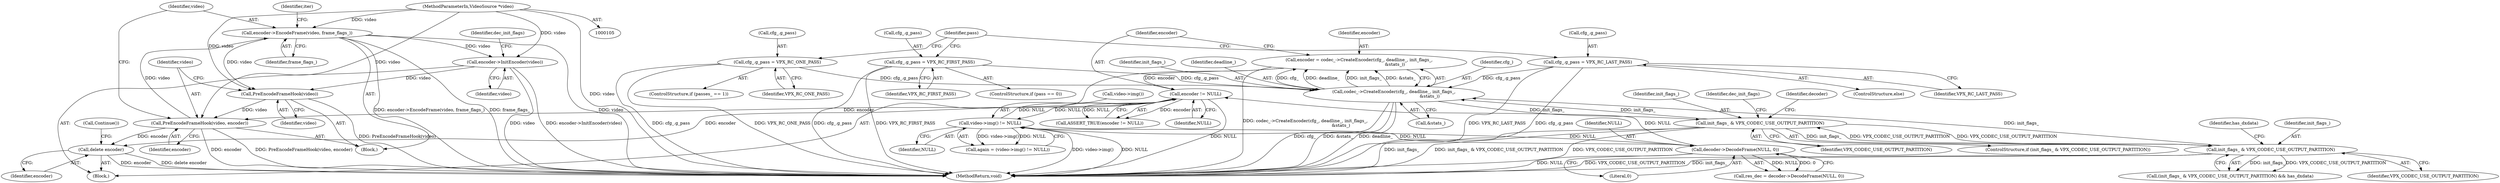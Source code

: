 digraph "0_Android_5a9753fca56f0eeb9f61e342b2fccffc364f9426_65@pointer" {
"1000212" [label="(Call,encoder->EncodeFrame(video, frame_flags_))"];
"1000209" [label="(Call,PreEncodeFrameHook(video, encoder))"];
"1000207" [label="(Call,PreEncodeFrameHook(video))"];
"1000175" [label="(Call,encoder->InitEncoder(video))"];
"1000212" [label="(Call,encoder->EncodeFrame(video, frame_flags_))"];
"1000106" [label="(MethodParameterIn,VideoSource *video)"];
"1000171" [label="(Call,encoder != NULL)"];
"1000162" [label="(Call,encoder = codec_->CreateEncoder(cfg_, deadline_, init_flags_,\n                                                    &stats_))"];
"1000164" [label="(Call,codec_->CreateEncoder(cfg_, deadline_, init_flags_,\n                                                    &stats_))"];
"1000139" [label="(Call,cfg_.g_pass = VPX_RC_ONE_PASS)"];
"1000149" [label="(Call,cfg_.g_pass = VPX_RC_FIRST_PASS)"];
"1000155" [label="(Call,cfg_.g_pass = VPX_RC_LAST_PASS)"];
"1000311" [label="(Call,init_flags_ & VPX_CODEC_USE_OUTPUT_PARTITION)"];
"1000182" [label="(Call,init_flags_ & VPX_CODEC_USE_OUTPUT_PARTITION)"];
"1000204" [label="(Call,video->img() != NULL)"];
"1000319" [label="(Call,decoder->DecodeFrame(NULL, 0))"];
"1000380" [label="(Call,delete encoder)"];
"1000384" [label="(Call,Continue())"];
"1000381" [label="(Identifier,encoder)"];
"1000175" [label="(Call,encoder->InitEncoder(video))"];
"1000154" [label="(ControlStructure,else)"];
"1000321" [label="(Literal,0)"];
"1000320" [label="(Identifier,NULL)"];
"1000162" [label="(Call,encoder = codec_->CreateEncoder(cfg_, deadline_, init_flags_,\n                                                    &stats_))"];
"1000140" [label="(Call,cfg_.g_pass)"];
"1000183" [label="(Identifier,init_flags_)"];
"1000314" [label="(Identifier,has_dxdata)"];
"1000153" [label="(Identifier,VPX_RC_FIRST_PASS)"];
"1000168" [label="(Call,&stats_)"];
"1000156" [label="(Call,cfg_.g_pass)"];
"1000163" [label="(Identifier,encoder)"];
"1000173" [label="(Identifier,NULL)"];
"1000155" [label="(Call,cfg_.g_pass = VPX_RC_LAST_PASS)"];
"1000386" [label="(MethodReturn,void)"];
"1000319" [label="(Call,decoder->DecodeFrame(NULL, 0))"];
"1000170" [label="(Call,ASSERT_TRUE(encoder != NULL))"];
"1000161" [label="(Identifier,pass)"];
"1000312" [label="(Identifier,init_flags_)"];
"1000135" [label="(ControlStructure,if (passes_ == 1))"];
"1000176" [label="(Identifier,video)"];
"1000186" [label="(Identifier,dec_init_flags)"];
"1000172" [label="(Identifier,encoder)"];
"1000150" [label="(Call,cfg_.g_pass)"];
"1000317" [label="(Call,res_dec = decoder->DecodeFrame(NULL, 0))"];
"1000206" [label="(Identifier,NULL)"];
"1000164" [label="(Call,codec_->CreateEncoder(cfg_, deadline_, init_flags_,\n                                                    &stats_))"];
"1000311" [label="(Call,init_flags_ & VPX_CODEC_USE_OUTPUT_PARTITION)"];
"1000209" [label="(Call,PreEncodeFrameHook(video, encoder))"];
"1000106" [label="(MethodParameterIn,VideoSource *video)"];
"1000310" [label="(Call,(init_flags_ & VPX_CODEC_USE_OUTPUT_PARTITION) && has_dxdata)"];
"1000165" [label="(Identifier,cfg_)"];
"1000131" [label="(Block,)"];
"1000202" [label="(Call,again = (video->img() != NULL))"];
"1000211" [label="(Identifier,encoder)"];
"1000313" [label="(Identifier,VPX_CODEC_USE_OUTPUT_PARTITION)"];
"1000149" [label="(Call,cfg_.g_pass = VPX_RC_FIRST_PASS)"];
"1000145" [label="(ControlStructure,if (pass == 0))"];
"1000184" [label="(Identifier,VPX_CODEC_USE_OUTPUT_PARTITION)"];
"1000189" [label="(Identifier,decoder)"];
"1000207" [label="(Call,PreEncodeFrameHook(video))"];
"1000201" [label="(Block,)"];
"1000139" [label="(Call,cfg_.g_pass = VPX_RC_ONE_PASS)"];
"1000212" [label="(Call,encoder->EncodeFrame(video, frame_flags_))"];
"1000214" [label="(Identifier,frame_flags_)"];
"1000167" [label="(Identifier,init_flags_)"];
"1000204" [label="(Call,video->img() != NULL)"];
"1000217" [label="(Identifier,iter)"];
"1000171" [label="(Call,encoder != NULL)"];
"1000380" [label="(Call,delete encoder)"];
"1000166" [label="(Identifier,deadline_)"];
"1000143" [label="(Identifier,VPX_RC_ONE_PASS)"];
"1000159" [label="(Identifier,VPX_RC_LAST_PASS)"];
"1000181" [label="(ControlStructure,if (init_flags_ & VPX_CODEC_USE_OUTPUT_PARTITION))"];
"1000208" [label="(Identifier,video)"];
"1000213" [label="(Identifier,video)"];
"1000182" [label="(Call,init_flags_ & VPX_CODEC_USE_OUTPUT_PARTITION)"];
"1000179" [label="(Identifier,dec_init_flags)"];
"1000205" [label="(Call,video->img())"];
"1000210" [label="(Identifier,video)"];
"1000212" -> "1000201"  [label="AST: "];
"1000212" -> "1000214"  [label="CFG: "];
"1000213" -> "1000212"  [label="AST: "];
"1000214" -> "1000212"  [label="AST: "];
"1000217" -> "1000212"  [label="CFG: "];
"1000212" -> "1000386"  [label="DDG: encoder->EncodeFrame(video, frame_flags_)"];
"1000212" -> "1000386"  [label="DDG: frame_flags_"];
"1000212" -> "1000386"  [label="DDG: video"];
"1000212" -> "1000175"  [label="DDG: video"];
"1000212" -> "1000207"  [label="DDG: video"];
"1000209" -> "1000212"  [label="DDG: video"];
"1000106" -> "1000212"  [label="DDG: video"];
"1000209" -> "1000201"  [label="AST: "];
"1000209" -> "1000211"  [label="CFG: "];
"1000210" -> "1000209"  [label="AST: "];
"1000211" -> "1000209"  [label="AST: "];
"1000213" -> "1000209"  [label="CFG: "];
"1000209" -> "1000386"  [label="DDG: PreEncodeFrameHook(video, encoder)"];
"1000209" -> "1000386"  [label="DDG: encoder"];
"1000207" -> "1000209"  [label="DDG: video"];
"1000106" -> "1000209"  [label="DDG: video"];
"1000171" -> "1000209"  [label="DDG: encoder"];
"1000209" -> "1000380"  [label="DDG: encoder"];
"1000207" -> "1000201"  [label="AST: "];
"1000207" -> "1000208"  [label="CFG: "];
"1000208" -> "1000207"  [label="AST: "];
"1000210" -> "1000207"  [label="CFG: "];
"1000207" -> "1000386"  [label="DDG: PreEncodeFrameHook(video)"];
"1000175" -> "1000207"  [label="DDG: video"];
"1000106" -> "1000207"  [label="DDG: video"];
"1000175" -> "1000131"  [label="AST: "];
"1000175" -> "1000176"  [label="CFG: "];
"1000176" -> "1000175"  [label="AST: "];
"1000179" -> "1000175"  [label="CFG: "];
"1000175" -> "1000386"  [label="DDG: video"];
"1000175" -> "1000386"  [label="DDG: encoder->InitEncoder(video)"];
"1000106" -> "1000175"  [label="DDG: video"];
"1000106" -> "1000105"  [label="AST: "];
"1000106" -> "1000386"  [label="DDG: video"];
"1000171" -> "1000170"  [label="AST: "];
"1000171" -> "1000173"  [label="CFG: "];
"1000172" -> "1000171"  [label="AST: "];
"1000173" -> "1000171"  [label="AST: "];
"1000170" -> "1000171"  [label="CFG: "];
"1000171" -> "1000386"  [label="DDG: NULL"];
"1000171" -> "1000170"  [label="DDG: encoder"];
"1000171" -> "1000170"  [label="DDG: NULL"];
"1000162" -> "1000171"  [label="DDG: encoder"];
"1000204" -> "1000171"  [label="DDG: NULL"];
"1000319" -> "1000171"  [label="DDG: NULL"];
"1000171" -> "1000204"  [label="DDG: NULL"];
"1000171" -> "1000380"  [label="DDG: encoder"];
"1000162" -> "1000131"  [label="AST: "];
"1000162" -> "1000164"  [label="CFG: "];
"1000163" -> "1000162"  [label="AST: "];
"1000164" -> "1000162"  [label="AST: "];
"1000172" -> "1000162"  [label="CFG: "];
"1000162" -> "1000386"  [label="DDG: codec_->CreateEncoder(cfg_, deadline_, init_flags_,\n                                                    &stats_)"];
"1000164" -> "1000162"  [label="DDG: cfg_"];
"1000164" -> "1000162"  [label="DDG: deadline_"];
"1000164" -> "1000162"  [label="DDG: init_flags_"];
"1000164" -> "1000162"  [label="DDG: &stats_"];
"1000164" -> "1000168"  [label="CFG: "];
"1000165" -> "1000164"  [label="AST: "];
"1000166" -> "1000164"  [label="AST: "];
"1000167" -> "1000164"  [label="AST: "];
"1000168" -> "1000164"  [label="AST: "];
"1000164" -> "1000386"  [label="DDG: &stats_"];
"1000164" -> "1000386"  [label="DDG: deadline_"];
"1000164" -> "1000386"  [label="DDG: cfg_"];
"1000139" -> "1000164"  [label="DDG: cfg_.g_pass"];
"1000149" -> "1000164"  [label="DDG: cfg_.g_pass"];
"1000155" -> "1000164"  [label="DDG: cfg_.g_pass"];
"1000311" -> "1000164"  [label="DDG: init_flags_"];
"1000182" -> "1000164"  [label="DDG: init_flags_"];
"1000164" -> "1000182"  [label="DDG: init_flags_"];
"1000139" -> "1000135"  [label="AST: "];
"1000139" -> "1000143"  [label="CFG: "];
"1000140" -> "1000139"  [label="AST: "];
"1000143" -> "1000139"  [label="AST: "];
"1000161" -> "1000139"  [label="CFG: "];
"1000139" -> "1000386"  [label="DDG: cfg_.g_pass"];
"1000139" -> "1000386"  [label="DDG: VPX_RC_ONE_PASS"];
"1000149" -> "1000145"  [label="AST: "];
"1000149" -> "1000153"  [label="CFG: "];
"1000150" -> "1000149"  [label="AST: "];
"1000153" -> "1000149"  [label="AST: "];
"1000161" -> "1000149"  [label="CFG: "];
"1000149" -> "1000386"  [label="DDG: VPX_RC_FIRST_PASS"];
"1000149" -> "1000386"  [label="DDG: cfg_.g_pass"];
"1000155" -> "1000154"  [label="AST: "];
"1000155" -> "1000159"  [label="CFG: "];
"1000156" -> "1000155"  [label="AST: "];
"1000159" -> "1000155"  [label="AST: "];
"1000161" -> "1000155"  [label="CFG: "];
"1000155" -> "1000386"  [label="DDG: VPX_RC_LAST_PASS"];
"1000155" -> "1000386"  [label="DDG: cfg_.g_pass"];
"1000311" -> "1000310"  [label="AST: "];
"1000311" -> "1000313"  [label="CFG: "];
"1000312" -> "1000311"  [label="AST: "];
"1000313" -> "1000311"  [label="AST: "];
"1000314" -> "1000311"  [label="CFG: "];
"1000310" -> "1000311"  [label="CFG: "];
"1000311" -> "1000386"  [label="DDG: init_flags_"];
"1000311" -> "1000386"  [label="DDG: VPX_CODEC_USE_OUTPUT_PARTITION"];
"1000311" -> "1000182"  [label="DDG: VPX_CODEC_USE_OUTPUT_PARTITION"];
"1000311" -> "1000310"  [label="DDG: init_flags_"];
"1000311" -> "1000310"  [label="DDG: VPX_CODEC_USE_OUTPUT_PARTITION"];
"1000182" -> "1000311"  [label="DDG: init_flags_"];
"1000182" -> "1000311"  [label="DDG: VPX_CODEC_USE_OUTPUT_PARTITION"];
"1000182" -> "1000181"  [label="AST: "];
"1000182" -> "1000184"  [label="CFG: "];
"1000183" -> "1000182"  [label="AST: "];
"1000184" -> "1000182"  [label="AST: "];
"1000186" -> "1000182"  [label="CFG: "];
"1000189" -> "1000182"  [label="CFG: "];
"1000182" -> "1000386"  [label="DDG: init_flags_ & VPX_CODEC_USE_OUTPUT_PARTITION"];
"1000182" -> "1000386"  [label="DDG: VPX_CODEC_USE_OUTPUT_PARTITION"];
"1000182" -> "1000386"  [label="DDG: init_flags_"];
"1000204" -> "1000202"  [label="AST: "];
"1000204" -> "1000206"  [label="CFG: "];
"1000205" -> "1000204"  [label="AST: "];
"1000206" -> "1000204"  [label="AST: "];
"1000202" -> "1000204"  [label="CFG: "];
"1000204" -> "1000386"  [label="DDG: NULL"];
"1000204" -> "1000386"  [label="DDG: video->img()"];
"1000204" -> "1000202"  [label="DDG: video->img()"];
"1000204" -> "1000202"  [label="DDG: NULL"];
"1000319" -> "1000204"  [label="DDG: NULL"];
"1000204" -> "1000319"  [label="DDG: NULL"];
"1000319" -> "1000317"  [label="AST: "];
"1000319" -> "1000321"  [label="CFG: "];
"1000320" -> "1000319"  [label="AST: "];
"1000321" -> "1000319"  [label="AST: "];
"1000317" -> "1000319"  [label="CFG: "];
"1000319" -> "1000386"  [label="DDG: NULL"];
"1000319" -> "1000317"  [label="DDG: NULL"];
"1000319" -> "1000317"  [label="DDG: 0"];
"1000380" -> "1000131"  [label="AST: "];
"1000380" -> "1000381"  [label="CFG: "];
"1000381" -> "1000380"  [label="AST: "];
"1000384" -> "1000380"  [label="CFG: "];
"1000380" -> "1000386"  [label="DDG: delete encoder"];
"1000380" -> "1000386"  [label="DDG: encoder"];
}
